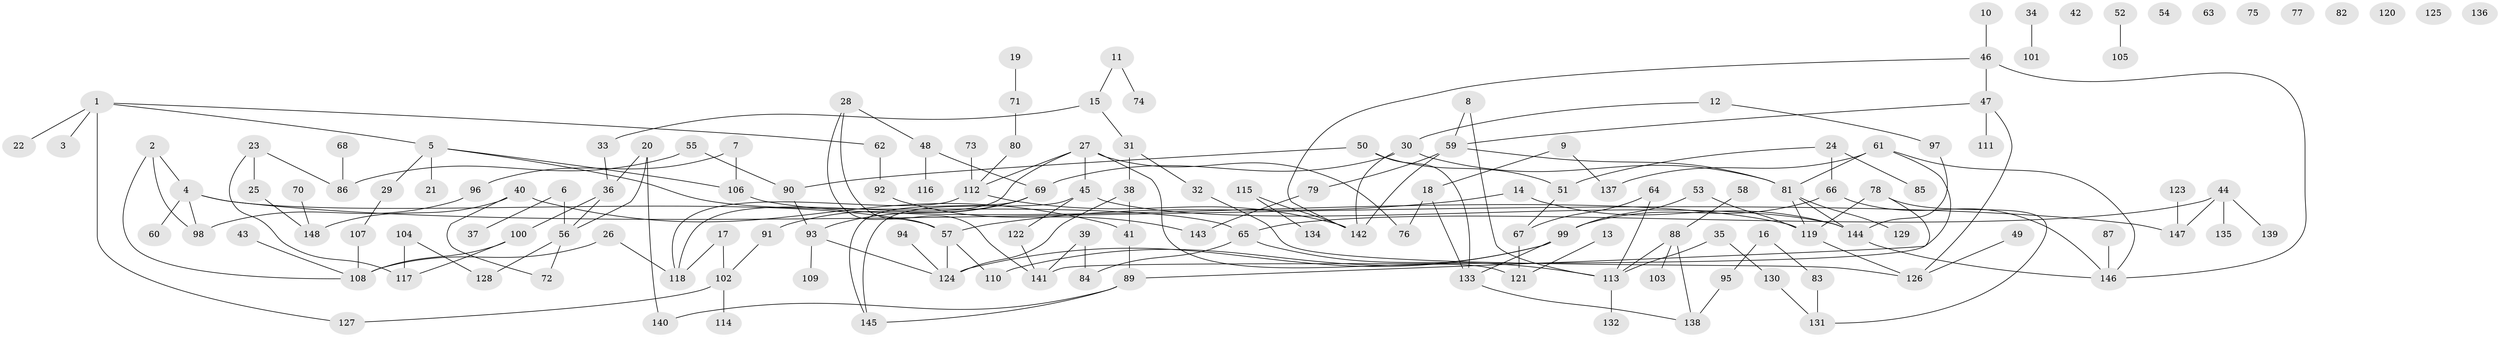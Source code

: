 // Generated by graph-tools (version 1.1) at 2025/33/03/09/25 02:33:51]
// undirected, 148 vertices, 181 edges
graph export_dot {
graph [start="1"]
  node [color=gray90,style=filled];
  1;
  2;
  3;
  4;
  5;
  6;
  7;
  8;
  9;
  10;
  11;
  12;
  13;
  14;
  15;
  16;
  17;
  18;
  19;
  20;
  21;
  22;
  23;
  24;
  25;
  26;
  27;
  28;
  29;
  30;
  31;
  32;
  33;
  34;
  35;
  36;
  37;
  38;
  39;
  40;
  41;
  42;
  43;
  44;
  45;
  46;
  47;
  48;
  49;
  50;
  51;
  52;
  53;
  54;
  55;
  56;
  57;
  58;
  59;
  60;
  61;
  62;
  63;
  64;
  65;
  66;
  67;
  68;
  69;
  70;
  71;
  72;
  73;
  74;
  75;
  76;
  77;
  78;
  79;
  80;
  81;
  82;
  83;
  84;
  85;
  86;
  87;
  88;
  89;
  90;
  91;
  92;
  93;
  94;
  95;
  96;
  97;
  98;
  99;
  100;
  101;
  102;
  103;
  104;
  105;
  106;
  107;
  108;
  109;
  110;
  111;
  112;
  113;
  114;
  115;
  116;
  117;
  118;
  119;
  120;
  121;
  122;
  123;
  124;
  125;
  126;
  127;
  128;
  129;
  130;
  131;
  132;
  133;
  134;
  135;
  136;
  137;
  138;
  139;
  140;
  141;
  142;
  143;
  144;
  145;
  146;
  147;
  148;
  1 -- 3;
  1 -- 5;
  1 -- 22;
  1 -- 62;
  1 -- 127;
  2 -- 4;
  2 -- 98;
  2 -- 108;
  4 -- 57;
  4 -- 60;
  4 -- 98;
  4 -- 147;
  5 -- 21;
  5 -- 29;
  5 -- 65;
  5 -- 106;
  6 -- 37;
  6 -- 56;
  7 -- 96;
  7 -- 106;
  8 -- 59;
  8 -- 113;
  9 -- 18;
  9 -- 137;
  10 -- 46;
  11 -- 15;
  11 -- 74;
  12 -- 30;
  12 -- 97;
  13 -- 121;
  14 -- 57;
  14 -- 144;
  15 -- 31;
  15 -- 33;
  16 -- 83;
  16 -- 95;
  17 -- 102;
  17 -- 118;
  18 -- 76;
  18 -- 133;
  19 -- 71;
  20 -- 36;
  20 -- 56;
  20 -- 140;
  23 -- 25;
  23 -- 86;
  23 -- 117;
  24 -- 51;
  24 -- 66;
  24 -- 85;
  25 -- 148;
  26 -- 108;
  26 -- 118;
  27 -- 45;
  27 -- 76;
  27 -- 112;
  27 -- 118;
  27 -- 121;
  28 -- 48;
  28 -- 57;
  28 -- 141;
  29 -- 107;
  30 -- 69;
  30 -- 81;
  30 -- 142;
  31 -- 32;
  31 -- 38;
  32 -- 126;
  33 -- 36;
  34 -- 101;
  35 -- 113;
  35 -- 130;
  36 -- 56;
  36 -- 100;
  38 -- 41;
  38 -- 124;
  39 -- 84;
  39 -- 141;
  40 -- 41;
  40 -- 72;
  40 -- 148;
  41 -- 89;
  43 -- 108;
  44 -- 65;
  44 -- 135;
  44 -- 139;
  44 -- 147;
  45 -- 122;
  45 -- 144;
  45 -- 145;
  46 -- 47;
  46 -- 142;
  46 -- 146;
  47 -- 59;
  47 -- 111;
  47 -- 126;
  48 -- 69;
  48 -- 116;
  49 -- 126;
  50 -- 51;
  50 -- 90;
  50 -- 133;
  51 -- 67;
  52 -- 105;
  53 -- 99;
  53 -- 119;
  55 -- 86;
  55 -- 90;
  56 -- 72;
  56 -- 128;
  57 -- 110;
  57 -- 124;
  58 -- 88;
  59 -- 79;
  59 -- 81;
  59 -- 142;
  61 -- 81;
  61 -- 137;
  61 -- 141;
  61 -- 146;
  62 -- 92;
  64 -- 67;
  64 -- 113;
  65 -- 84;
  65 -- 113;
  66 -- 99;
  66 -- 146;
  67 -- 121;
  68 -- 86;
  69 -- 91;
  69 -- 93;
  69 -- 145;
  70 -- 148;
  71 -- 80;
  73 -- 112;
  78 -- 89;
  78 -- 119;
  78 -- 131;
  79 -- 143;
  80 -- 112;
  81 -- 119;
  81 -- 129;
  81 -- 144;
  83 -- 131;
  87 -- 146;
  88 -- 103;
  88 -- 113;
  88 -- 138;
  89 -- 140;
  89 -- 145;
  90 -- 93;
  91 -- 102;
  92 -- 143;
  93 -- 109;
  93 -- 124;
  94 -- 124;
  95 -- 138;
  96 -- 98;
  97 -- 144;
  99 -- 110;
  99 -- 124;
  99 -- 133;
  100 -- 108;
  100 -- 117;
  102 -- 114;
  102 -- 127;
  104 -- 117;
  104 -- 128;
  106 -- 119;
  107 -- 108;
  112 -- 118;
  112 -- 142;
  113 -- 132;
  115 -- 134;
  115 -- 142;
  119 -- 126;
  122 -- 141;
  123 -- 147;
  130 -- 131;
  133 -- 138;
  144 -- 146;
}
